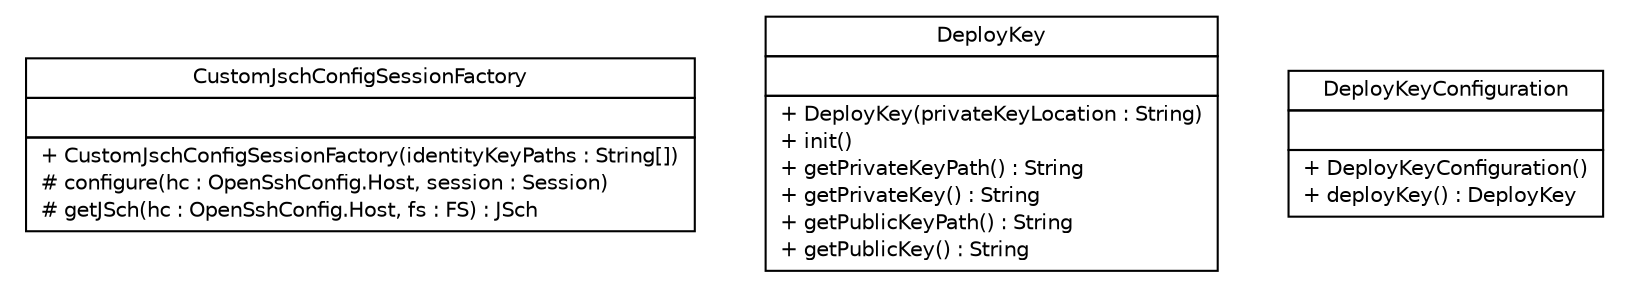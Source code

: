 #!/usr/local/bin/dot
#
# Class diagram 
# Generated by UMLGraph version R5_6-24-gf6e263 (http://www.umlgraph.org/)
#

digraph G {
	edge [fontname="Helvetica",fontsize=10,labelfontname="Helvetica",labelfontsize=10];
	node [fontname="Helvetica",fontsize=10,shape=plaintext];
	nodesep=0.25;
	ranksep=0.5;
	// cn.home1.cloud.config.server.ssh.CustomJschConfigSessionFactory
	c82 [label=<<table title="cn.home1.cloud.config.server.ssh.CustomJschConfigSessionFactory" border="0" cellborder="1" cellspacing="0" cellpadding="2" port="p" href="./CustomJschConfigSessionFactory.html">
		<tr><td><table border="0" cellspacing="0" cellpadding="1">
<tr><td align="center" balign="center"> CustomJschConfigSessionFactory </td></tr>
		</table></td></tr>
		<tr><td><table border="0" cellspacing="0" cellpadding="1">
<tr><td align="left" balign="left">  </td></tr>
		</table></td></tr>
		<tr><td><table border="0" cellspacing="0" cellpadding="1">
<tr><td align="left" balign="left"> + CustomJschConfigSessionFactory(identityKeyPaths : String[]) </td></tr>
<tr><td align="left" balign="left"> # configure(hc : OpenSshConfig.Host, session : Session) </td></tr>
<tr><td align="left" balign="left"> # getJSch(hc : OpenSshConfig.Host, fs : FS) : JSch </td></tr>
		</table></td></tr>
		</table>>, URL="./CustomJschConfigSessionFactory.html", fontname="Helvetica", fontcolor="black", fontsize=10.0];
	// cn.home1.cloud.config.server.ssh.DeployKey
	c83 [label=<<table title="cn.home1.cloud.config.server.ssh.DeployKey" border="0" cellborder="1" cellspacing="0" cellpadding="2" port="p" href="./DeployKey.html">
		<tr><td><table border="0" cellspacing="0" cellpadding="1">
<tr><td align="center" balign="center"> DeployKey </td></tr>
		</table></td></tr>
		<tr><td><table border="0" cellspacing="0" cellpadding="1">
<tr><td align="left" balign="left">  </td></tr>
		</table></td></tr>
		<tr><td><table border="0" cellspacing="0" cellpadding="1">
<tr><td align="left" balign="left"> + DeployKey(privateKeyLocation : String) </td></tr>
<tr><td align="left" balign="left"> + init() </td></tr>
<tr><td align="left" balign="left"> + getPrivateKeyPath() : String </td></tr>
<tr><td align="left" balign="left"> + getPrivateKey() : String </td></tr>
<tr><td align="left" balign="left"> + getPublicKeyPath() : String </td></tr>
<tr><td align="left" balign="left"> + getPublicKey() : String </td></tr>
		</table></td></tr>
		</table>>, URL="./DeployKey.html", fontname="Helvetica", fontcolor="black", fontsize=10.0];
	// cn.home1.cloud.config.server.ssh.DeployKeyConfiguration
	c84 [label=<<table title="cn.home1.cloud.config.server.ssh.DeployKeyConfiguration" border="0" cellborder="1" cellspacing="0" cellpadding="2" port="p" href="./DeployKeyConfiguration.html">
		<tr><td><table border="0" cellspacing="0" cellpadding="1">
<tr><td align="center" balign="center"> DeployKeyConfiguration </td></tr>
		</table></td></tr>
		<tr><td><table border="0" cellspacing="0" cellpadding="1">
<tr><td align="left" balign="left">  </td></tr>
		</table></td></tr>
		<tr><td><table border="0" cellspacing="0" cellpadding="1">
<tr><td align="left" balign="left"> + DeployKeyConfiguration() </td></tr>
<tr><td align="left" balign="left"> + deployKey() : DeployKey </td></tr>
		</table></td></tr>
		</table>>, URL="./DeployKeyConfiguration.html", fontname="Helvetica", fontcolor="black", fontsize=10.0];
}

